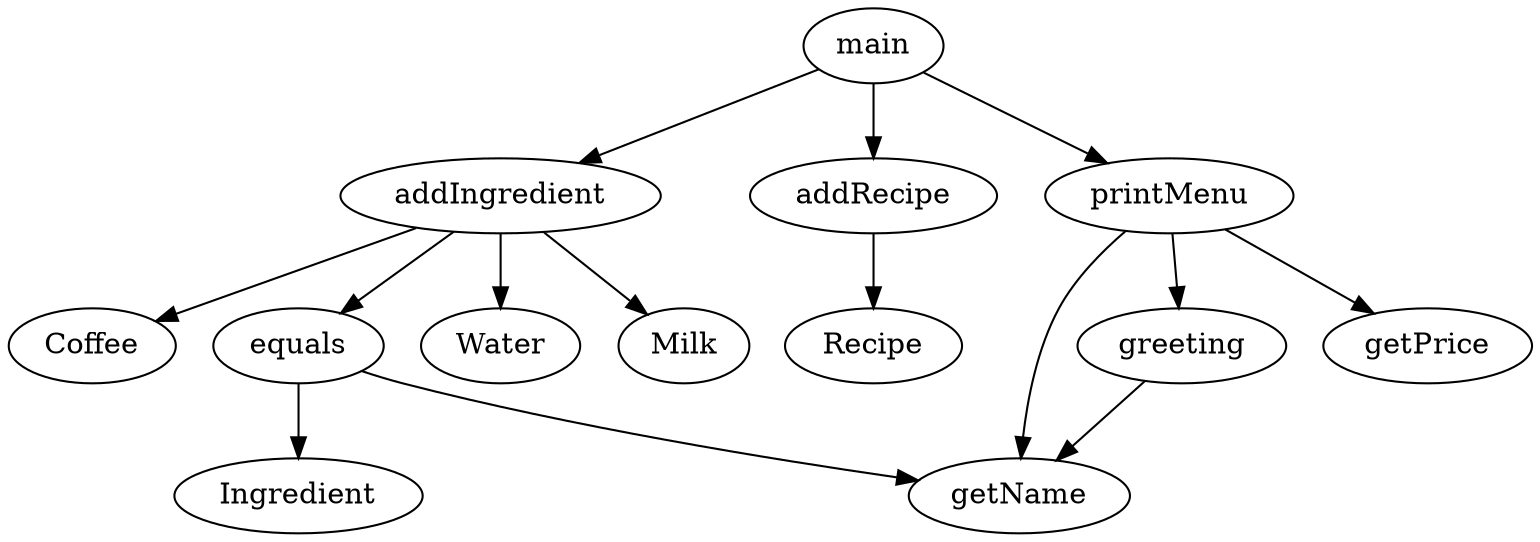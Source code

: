 digraph Cafe {
IDmain [label="main"];
IDaddIngredient [label="addIngredient"];
IDCoffee [label="Coffee"];
IDequals [label="equals"];
IDIngredient [label="Ingredient"];
IDgetName [label="getName"];
IDWater [label="Water"];
IDaddRecipe [label="addRecipe"];
IDRecipe [label="Recipe"];
IDMilk [label="Milk"];
IDprintMenu [label="printMenu"];
IDgreeting [label="greeting"];
IDgetPrice [label="getPrice"];
IDmain -> IDaddIngredient;
IDmain -> IDaddRecipe;
IDmain -> IDprintMenu;
IDaddIngredient -> IDCoffee;
IDaddIngredient -> IDequals;
IDaddIngredient -> IDWater;
IDaddIngredient -> IDMilk;
IDequals -> IDIngredient;
IDequals -> IDgetName;
IDaddRecipe -> IDRecipe;
IDprintMenu -> IDgreeting;
IDprintMenu -> IDgetName;
IDprintMenu -> IDgetPrice;
IDgreeting -> IDgetName;
}
